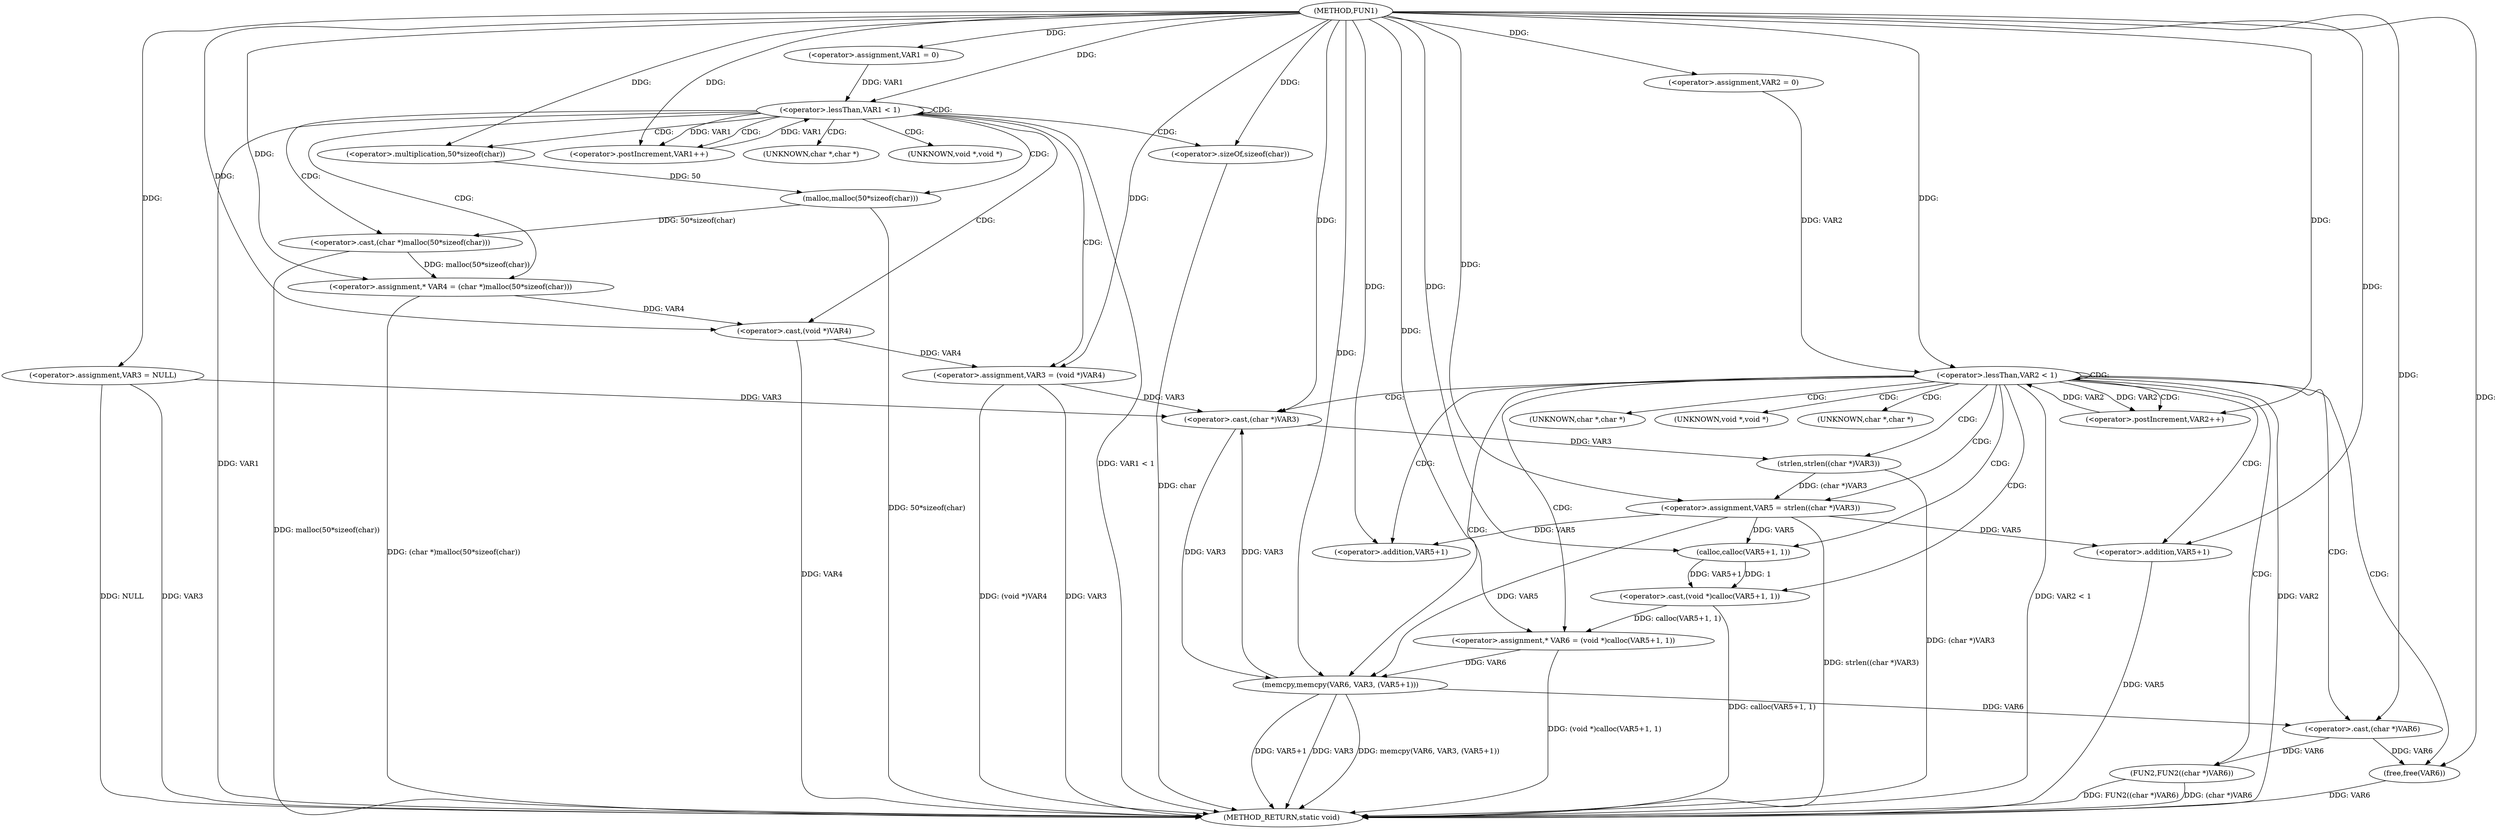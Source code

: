 digraph FUN1 {  
"1000100" [label = "(METHOD,FUN1)" ]
"1000174" [label = "(METHOD_RETURN,static void)" ]
"1000105" [label = "(<operator>.assignment,VAR3 = NULL)" ]
"1000109" [label = "(<operator>.assignment,VAR1 = 0)" ]
"1000112" [label = "(<operator>.lessThan,VAR1 < 1)" ]
"1000115" [label = "(<operator>.postIncrement,VAR1++)" ]
"1000120" [label = "(<operator>.assignment,* VAR4 = (char *)malloc(50*sizeof(char)))" ]
"1000122" [label = "(<operator>.cast,(char *)malloc(50*sizeof(char)))" ]
"1000124" [label = "(malloc,malloc(50*sizeof(char)))" ]
"1000125" [label = "(<operator>.multiplication,50*sizeof(char))" ]
"1000127" [label = "(<operator>.sizeOf,sizeof(char))" ]
"1000129" [label = "(<operator>.assignment,VAR3 = (void *)VAR4)" ]
"1000131" [label = "(<operator>.cast,(void *)VAR4)" ]
"1000135" [label = "(<operator>.assignment,VAR2 = 0)" ]
"1000138" [label = "(<operator>.lessThan,VAR2 < 1)" ]
"1000141" [label = "(<operator>.postIncrement,VAR2++)" ]
"1000146" [label = "(<operator>.assignment,VAR5 = strlen((char *)VAR3))" ]
"1000148" [label = "(strlen,strlen((char *)VAR3))" ]
"1000149" [label = "(<operator>.cast,(char *)VAR3)" ]
"1000153" [label = "(<operator>.assignment,* VAR6 = (void *)calloc(VAR5+1, 1))" ]
"1000155" [label = "(<operator>.cast,(void *)calloc(VAR5+1, 1))" ]
"1000157" [label = "(calloc,calloc(VAR5+1, 1))" ]
"1000158" [label = "(<operator>.addition,VAR5+1)" ]
"1000162" [label = "(memcpy,memcpy(VAR6, VAR3, (VAR5+1)))" ]
"1000165" [label = "(<operator>.addition,VAR5+1)" ]
"1000168" [label = "(FUN2,FUN2((char *)VAR6))" ]
"1000169" [label = "(<operator>.cast,(char *)VAR6)" ]
"1000172" [label = "(free,free(VAR6))" ]
"1000123" [label = "(UNKNOWN,char *,char *)" ]
"1000132" [label = "(UNKNOWN,void *,void *)" ]
"1000150" [label = "(UNKNOWN,char *,char *)" ]
"1000156" [label = "(UNKNOWN,void *,void *)" ]
"1000170" [label = "(UNKNOWN,char *,char *)" ]
  "1000124" -> "1000174"  [ label = "DDG: 50*sizeof(char)"] 
  "1000105" -> "1000174"  [ label = "DDG: NULL"] 
  "1000168" -> "1000174"  [ label = "DDG: (char *)VAR6"] 
  "1000155" -> "1000174"  [ label = "DDG: calloc(VAR5+1, 1)"] 
  "1000165" -> "1000174"  [ label = "DDG: VAR5"] 
  "1000120" -> "1000174"  [ label = "DDG: (char *)malloc(50*sizeof(char))"] 
  "1000168" -> "1000174"  [ label = "DDG: FUN2((char *)VAR6)"] 
  "1000129" -> "1000174"  [ label = "DDG: VAR3"] 
  "1000162" -> "1000174"  [ label = "DDG: VAR3"] 
  "1000138" -> "1000174"  [ label = "DDG: VAR2"] 
  "1000153" -> "1000174"  [ label = "DDG: (void *)calloc(VAR5+1, 1)"] 
  "1000148" -> "1000174"  [ label = "DDG: (char *)VAR3"] 
  "1000146" -> "1000174"  [ label = "DDG: strlen((char *)VAR3)"] 
  "1000131" -> "1000174"  [ label = "DDG: VAR4"] 
  "1000112" -> "1000174"  [ label = "DDG: VAR1 < 1"] 
  "1000112" -> "1000174"  [ label = "DDG: VAR1"] 
  "1000172" -> "1000174"  [ label = "DDG: VAR6"] 
  "1000127" -> "1000174"  [ label = "DDG: char"] 
  "1000138" -> "1000174"  [ label = "DDG: VAR2 < 1"] 
  "1000162" -> "1000174"  [ label = "DDG: memcpy(VAR6, VAR3, (VAR5+1))"] 
  "1000105" -> "1000174"  [ label = "DDG: VAR3"] 
  "1000129" -> "1000174"  [ label = "DDG: (void *)VAR4"] 
  "1000122" -> "1000174"  [ label = "DDG: malloc(50*sizeof(char))"] 
  "1000162" -> "1000174"  [ label = "DDG: VAR5+1"] 
  "1000100" -> "1000105"  [ label = "DDG: "] 
  "1000100" -> "1000109"  [ label = "DDG: "] 
  "1000109" -> "1000112"  [ label = "DDG: VAR1"] 
  "1000115" -> "1000112"  [ label = "DDG: VAR1"] 
  "1000100" -> "1000112"  [ label = "DDG: "] 
  "1000112" -> "1000115"  [ label = "DDG: VAR1"] 
  "1000100" -> "1000115"  [ label = "DDG: "] 
  "1000122" -> "1000120"  [ label = "DDG: malloc(50*sizeof(char))"] 
  "1000100" -> "1000120"  [ label = "DDG: "] 
  "1000124" -> "1000122"  [ label = "DDG: 50*sizeof(char)"] 
  "1000125" -> "1000124"  [ label = "DDG: 50"] 
  "1000100" -> "1000125"  [ label = "DDG: "] 
  "1000100" -> "1000127"  [ label = "DDG: "] 
  "1000131" -> "1000129"  [ label = "DDG: VAR4"] 
  "1000100" -> "1000129"  [ label = "DDG: "] 
  "1000120" -> "1000131"  [ label = "DDG: VAR4"] 
  "1000100" -> "1000131"  [ label = "DDG: "] 
  "1000100" -> "1000135"  [ label = "DDG: "] 
  "1000141" -> "1000138"  [ label = "DDG: VAR2"] 
  "1000135" -> "1000138"  [ label = "DDG: VAR2"] 
  "1000100" -> "1000138"  [ label = "DDG: "] 
  "1000138" -> "1000141"  [ label = "DDG: VAR2"] 
  "1000100" -> "1000141"  [ label = "DDG: "] 
  "1000148" -> "1000146"  [ label = "DDG: (char *)VAR3"] 
  "1000100" -> "1000146"  [ label = "DDG: "] 
  "1000149" -> "1000148"  [ label = "DDG: VAR3"] 
  "1000105" -> "1000149"  [ label = "DDG: VAR3"] 
  "1000129" -> "1000149"  [ label = "DDG: VAR3"] 
  "1000162" -> "1000149"  [ label = "DDG: VAR3"] 
  "1000100" -> "1000149"  [ label = "DDG: "] 
  "1000155" -> "1000153"  [ label = "DDG: calloc(VAR5+1, 1)"] 
  "1000100" -> "1000153"  [ label = "DDG: "] 
  "1000157" -> "1000155"  [ label = "DDG: VAR5+1"] 
  "1000157" -> "1000155"  [ label = "DDG: 1"] 
  "1000146" -> "1000157"  [ label = "DDG: VAR5"] 
  "1000100" -> "1000157"  [ label = "DDG: "] 
  "1000146" -> "1000158"  [ label = "DDG: VAR5"] 
  "1000100" -> "1000158"  [ label = "DDG: "] 
  "1000153" -> "1000162"  [ label = "DDG: VAR6"] 
  "1000100" -> "1000162"  [ label = "DDG: "] 
  "1000149" -> "1000162"  [ label = "DDG: VAR3"] 
  "1000146" -> "1000162"  [ label = "DDG: VAR5"] 
  "1000100" -> "1000165"  [ label = "DDG: "] 
  "1000146" -> "1000165"  [ label = "DDG: VAR5"] 
  "1000169" -> "1000168"  [ label = "DDG: VAR6"] 
  "1000162" -> "1000169"  [ label = "DDG: VAR6"] 
  "1000100" -> "1000169"  [ label = "DDG: "] 
  "1000169" -> "1000172"  [ label = "DDG: VAR6"] 
  "1000100" -> "1000172"  [ label = "DDG: "] 
  "1000112" -> "1000125"  [ label = "CDG: "] 
  "1000112" -> "1000127"  [ label = "CDG: "] 
  "1000112" -> "1000122"  [ label = "CDG: "] 
  "1000112" -> "1000112"  [ label = "CDG: "] 
  "1000112" -> "1000131"  [ label = "CDG: "] 
  "1000112" -> "1000120"  [ label = "CDG: "] 
  "1000112" -> "1000132"  [ label = "CDG: "] 
  "1000112" -> "1000129"  [ label = "CDG: "] 
  "1000112" -> "1000123"  [ label = "CDG: "] 
  "1000112" -> "1000124"  [ label = "CDG: "] 
  "1000112" -> "1000115"  [ label = "CDG: "] 
  "1000138" -> "1000153"  [ label = "CDG: "] 
  "1000138" -> "1000156"  [ label = "CDG: "] 
  "1000138" -> "1000141"  [ label = "CDG: "] 
  "1000138" -> "1000150"  [ label = "CDG: "] 
  "1000138" -> "1000148"  [ label = "CDG: "] 
  "1000138" -> "1000165"  [ label = "CDG: "] 
  "1000138" -> "1000157"  [ label = "CDG: "] 
  "1000138" -> "1000172"  [ label = "CDG: "] 
  "1000138" -> "1000149"  [ label = "CDG: "] 
  "1000138" -> "1000169"  [ label = "CDG: "] 
  "1000138" -> "1000168"  [ label = "CDG: "] 
  "1000138" -> "1000158"  [ label = "CDG: "] 
  "1000138" -> "1000155"  [ label = "CDG: "] 
  "1000138" -> "1000170"  [ label = "CDG: "] 
  "1000138" -> "1000146"  [ label = "CDG: "] 
  "1000138" -> "1000162"  [ label = "CDG: "] 
  "1000138" -> "1000138"  [ label = "CDG: "] 
}
